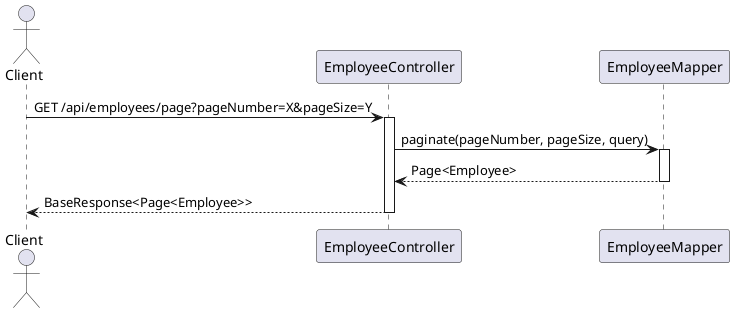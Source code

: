 @startuml
actor Client
participant EmployeeController
participant EmployeeMapper

Client -> EmployeeController: GET /api/employees/page?pageNumber=X&pageSize=Y
activate EmployeeController
EmployeeController -> EmployeeMapper: paginate(pageNumber, pageSize, query)
activate EmployeeMapper
EmployeeMapper --> EmployeeController: Page<Employee>
deactivate EmployeeMapper
EmployeeController --> Client: BaseResponse<Page<Employee>>
deactivate EmployeeController
@enduml
